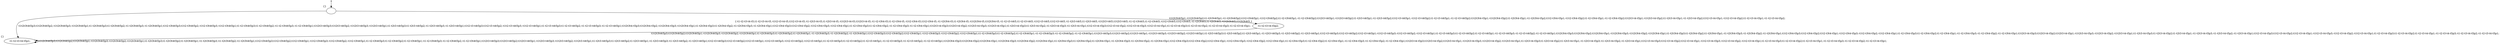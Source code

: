 digraph G {
  Initial [shape=point];
  Initial -> S0;
  S0 [label="", xlabel= "{}"];
  S0 -> S1 [label="t1t2t3t4t5p3;t1t2t3t4t5p2;-t1t2t3t4t5p3;-t1t2t3t4t5p1;t1-t2t3t4t5p3;t1-t2t3t4t5p2;-t1-t2t3t4t5p3;-t1-t2t3t4t5p1;t1t2-t3t4t5p3;t1t2-t3t4t5p2;-t1t2-t3t4t5p3;-t1t2-t3t4t5p1;t1-t2-t3t4t5p3;t1-t2-t3t4t5p2;-t1-t2-t3t4t5p3;-t1-t2-t3t4t5p1;t1t2t3-t4t5p3;t1t2t3-t4t5p2;-t1t2t3-t4t5p3;-t1t2t3-t4t5p1;t1-t2t3-t4t5p3;t1-t2t3-t4t5p2;-t1-t2t3-t4t5p3;-t1-t2t3-t4t5p1;t1t2-t3-t4t5p3;t1t2-t3-t4t5p2;-t1t2-t3-t4t5p3;-t1t2-t3-t4t5p1;t1-t2-t3-t4t5p3;t1-t2-t3-t4t5p2;-t1-t2-t3-t4t5p3;-t1-t2-t3-t4t5p1;t1t2t3t4-t5p3;t1t2t3t4-t5p2;-t1t2t3t4-t5p3;-t1t2t3t4-t5p1;t1-t2t3t4-t5p3;t1-t2t3t4-t5p2;-t1-t2t3t4-t5p3;-t1-t2t3t4-t5p1;t1t2-t3t4-t5p3;t1t2-t3t4-t5p2;-t1t2-t3t4-t5p3;-t1t2-t3t4-t5p1;t1-t2-t3t4-t5p3;t1-t2-t3t4-t5p2;-t1-t2-t3t4-t5p3;-t1-t2-t3t4-t5p1;t1t2t3-t4-t5p3;t1t2t3-t4-t5p2;-t1t2t3-t4-t5p3;-t1t2t3-t4-t5p1;t1-t2t3-t4-t5p3;t1-t2t3-t4-t5p2;-t1-t2t3-t4-t5p3;-t1-t2t3-t4-t5p1;t1t2-t3-t4-t5p3;t1t2-t3-t4-t5p2;-t1t2-t3-t4-t5p3;-t1t2-t3-t4-t5p1;t1-t2-t3-t4-t5p3;t1-t2-t3-t4-t5p2;-t1-t2-t3-t4-t5p3;-t1-t2-t3-t4-t5p1;"];
  S0 -> S2 [label="t1t2t3t4t5p1;-t1t2t3t4t5p2;t1-t2t3t4t5p1;-t1-t2t3t4t5p2;t1t2-t3t4t5p1;-t1t2-t3t4t5p2;t1-t2-t3t4t5p1;-t1-t2-t3t4t5p2;t1t2t3-t4t5p1;-t1t2t3-t4t5p2;t1-t2t3-t4t5p1;-t1-t2t3-t4t5p2;t1t2-t3-t4t5p1;-t1t2-t3-t4t5p2;t1-t2-t3-t4t5p1;-t1-t2-t3-t4t5p2;t1t2t3t4-t5p1;-t1t2t3t4-t5p2;t1-t2t3t4-t5p1;-t1-t2t3t4-t5p2;t1t2-t3t4-t5p1;-t1t2-t3t4-t5p2;t1-t2-t3t4-t5p1;-t1-t2-t3t4-t5p2;t1t2t3-t4-t5p1;-t1t2t3-t4-t5p2;t1-t2t3-t4-t5p1;-t1-t2t3-t4-t5p2;t1t2-t3-t4-t5p1;-t1t2-t3-t4-t5p2;t1-t2-t3-t4-t5p1;-t1-t2-t3-t4-t5p2;"];
  S1 [label="-t1-t2-t3-t4-t5p1;", xlabel= "{}"];
  S1 -> S1 [label="t1t2t3t4t5p3;t1t2t3t4t5p2;t1t2t3t4t5p1;-t1t2t3t4t5p3;-t1t2t3t4t5p2;-t1t2t3t4t5p1;t1-t2t3t4t5p3;t1-t2t3t4t5p2;t1-t2t3t4t5p1;-t1-t2t3t4t5p3;-t1-t2t3t4t5p2;-t1-t2t3t4t5p1;t1t2-t3t4t5p3;t1t2-t3t4t5p2;t1t2-t3t4t5p1;-t1t2-t3t4t5p3;-t1t2-t3t4t5p2;-t1t2-t3t4t5p1;t1-t2-t3t4t5p3;t1-t2-t3t4t5p2;t1-t2-t3t4t5p1;-t1-t2-t3t4t5p3;-t1-t2-t3t4t5p2;-t1-t2-t3t4t5p1;t1t2t3-t4t5p3;t1t2t3-t4t5p2;t1t2t3-t4t5p1;-t1t2t3-t4t5p3;-t1t2t3-t4t5p2;-t1t2t3-t4t5p1;t1-t2t3-t4t5p3;t1-t2t3-t4t5p2;t1-t2t3-t4t5p1;-t1-t2t3-t4t5p3;-t1-t2t3-t4t5p2;-t1-t2t3-t4t5p1;t1t2-t3-t4t5p3;t1t2-t3-t4t5p2;t1t2-t3-t4t5p1;-t1t2-t3-t4t5p3;-t1t2-t3-t4t5p2;-t1t2-t3-t4t5p1;t1-t2-t3-t4t5p3;t1-t2-t3-t4t5p2;t1-t2-t3-t4t5p1;-t1-t2-t3-t4t5p3;-t1-t2-t3-t4t5p2;-t1-t2-t3-t4t5p1;t1t2t3t4-t5p3;t1t2t3t4-t5p2;t1t2t3t4-t5p1;-t1t2t3t4-t5p3;-t1t2t3t4-t5p2;-t1t2t3t4-t5p1;t1-t2t3t4-t5p3;t1-t2t3t4-t5p2;t1-t2t3t4-t5p1;-t1-t2t3t4-t5p3;-t1-t2t3t4-t5p2;-t1-t2t3t4-t5p1;t1t2-t3t4-t5p3;t1t2-t3t4-t5p2;t1t2-t3t4-t5p1;-t1t2-t3t4-t5p3;-t1t2-t3t4-t5p2;-t1t2-t3t4-t5p1;t1-t2-t3t4-t5p3;t1-t2-t3t4-t5p2;t1-t2-t3t4-t5p1;-t1-t2-t3t4-t5p3;-t1-t2-t3t4-t5p2;-t1-t2-t3t4-t5p1;t1t2t3-t4-t5p3;t1t2t3-t4-t5p2;t1t2t3-t4-t5p1;-t1t2t3-t4-t5p3;-t1t2t3-t4-t5p2;-t1t2t3-t4-t5p1;t1-t2t3-t4-t5p3;t1-t2t3-t4-t5p2;t1-t2t3-t4-t5p1;-t1-t2t3-t4-t5p3;-t1-t2t3-t4-t5p2;-t1-t2t3-t4-t5p1;t1t2-t3-t4-t5p3;t1t2-t3-t4-t5p2;t1t2-t3-t4-t5p1;-t1t2-t3-t4-t5p3;-t1t2-t3-t4-t5p2;-t1t2-t3-t4-t5p1;t1-t2-t3-t4-t5p3;t1-t2-t3-t4-t5p2;t1-t2-t3-t4-t5p1;-t1-t2-t3-t4-t5p3;-t1-t2-t3-t4-t5p2;-t1-t2-t3-t4-t5p1;"];
  S2 [label="-t1-t2-t3-t4-t5p2;", xlabel= "{-t1-t2-t3-t4-t5,t1-t2-t3-t4-t5,-t1t2-t3-t4-t5,t1t2-t3-t4-t5,-t1-t2t3-t4-t5,t1-t2t3-t4-t5,-t1t2t3-t4-t5,t1t2t3-t4-t5,-t1-t2-t3t4-t5,t1-t2-t3t4-t5,-t1t2-t3t4-t5,t1t2-t3t4-t5,-t1-t2t3t4-t5,t1-t2t3t4-t5,-t1t2t3t4-t5,t1t2t3t4-t5,-t1-t2-t3-t4t5,t1-t2-t3-t4t5,-t1t2-t3-t4t5,t1t2-t3-t4t5,-t1-t2t3-t4t5,t1-t2t3-t4t5,-t1t2t3-t4t5,t1t2t3-t4t5,-t1-t2-t3t4t5,t1-t2-t3t4t5,-t1t2-t3t4t5,t1t2-t3t4t5,-t1-t2t3t4t5,t1-t2t3t4t5,-t1t2t3t4t5,t1t2t3t4t5,}"];
  S2 -> S1 [label="t1t2t3t4t5p3;t1t2t3t4t5p2;t1t2t3t4t5p1;-t1t2t3t4t5p3;-t1t2t3t4t5p2;-t1t2t3t4t5p1;t1-t2t3t4t5p3;t1-t2t3t4t5p2;t1-t2t3t4t5p1;-t1-t2t3t4t5p3;-t1-t2t3t4t5p2;-t1-t2t3t4t5p1;t1t2-t3t4t5p3;t1t2-t3t4t5p2;t1t2-t3t4t5p1;-t1t2-t3t4t5p3;-t1t2-t3t4t5p2;-t1t2-t3t4t5p1;t1-t2-t3t4t5p3;t1-t2-t3t4t5p2;t1-t2-t3t4t5p1;-t1-t2-t3t4t5p3;-t1-t2-t3t4t5p2;-t1-t2-t3t4t5p1;t1t2t3-t4t5p3;t1t2t3-t4t5p2;t1t2t3-t4t5p1;-t1t2t3-t4t5p3;-t1t2t3-t4t5p2;-t1t2t3-t4t5p1;t1-t2t3-t4t5p3;t1-t2t3-t4t5p2;t1-t2t3-t4t5p1;-t1-t2t3-t4t5p3;-t1-t2t3-t4t5p2;-t1-t2t3-t4t5p1;t1t2-t3-t4t5p3;t1t2-t3-t4t5p2;t1t2-t3-t4t5p1;-t1t2-t3-t4t5p3;-t1t2-t3-t4t5p2;-t1t2-t3-t4t5p1;t1-t2-t3-t4t5p3;t1-t2-t3-t4t5p2;t1-t2-t3-t4t5p1;-t1-t2-t3-t4t5p3;-t1-t2-t3-t4t5p2;-t1-t2-t3-t4t5p1;t1t2t3t4-t5p3;t1t2t3t4-t5p2;t1t2t3t4-t5p1;-t1t2t3t4-t5p3;-t1t2t3t4-t5p2;-t1t2t3t4-t5p1;t1-t2t3t4-t5p3;t1-t2t3t4-t5p2;t1-t2t3t4-t5p1;-t1-t2t3t4-t5p3;-t1-t2t3t4-t5p2;-t1-t2t3t4-t5p1;t1t2-t3t4-t5p3;t1t2-t3t4-t5p2;t1t2-t3t4-t5p1;-t1t2-t3t4-t5p3;-t1t2-t3t4-t5p2;-t1t2-t3t4-t5p1;t1-t2-t3t4-t5p3;t1-t2-t3t4-t5p2;t1-t2-t3t4-t5p1;-t1-t2-t3t4-t5p3;-t1-t2-t3t4-t5p2;-t1-t2-t3t4-t5p1;t1t2t3-t4-t5p3;t1t2t3-t4-t5p2;t1t2t3-t4-t5p1;-t1t2t3-t4-t5p3;-t1t2t3-t4-t5p2;-t1t2t3-t4-t5p1;t1-t2t3-t4-t5p3;t1-t2t3-t4-t5p2;t1-t2t3-t4-t5p1;-t1-t2t3-t4-t5p3;-t1-t2t3-t4-t5p2;-t1-t2t3-t4-t5p1;t1t2-t3-t4-t5p3;t1t2-t3-t4-t5p2;t1t2-t3-t4-t5p1;-t1t2-t3-t4-t5p3;-t1t2-t3-t4-t5p2;-t1t2-t3-t4-t5p1;t1-t2-t3-t4-t5p3;t1-t2-t3-t4-t5p2;t1-t2-t3-t4-t5p1;-t1-t2-t3-t4-t5p3;-t1-t2-t3-t4-t5p2;-t1-t2-t3-t4-t5p1;"];
}